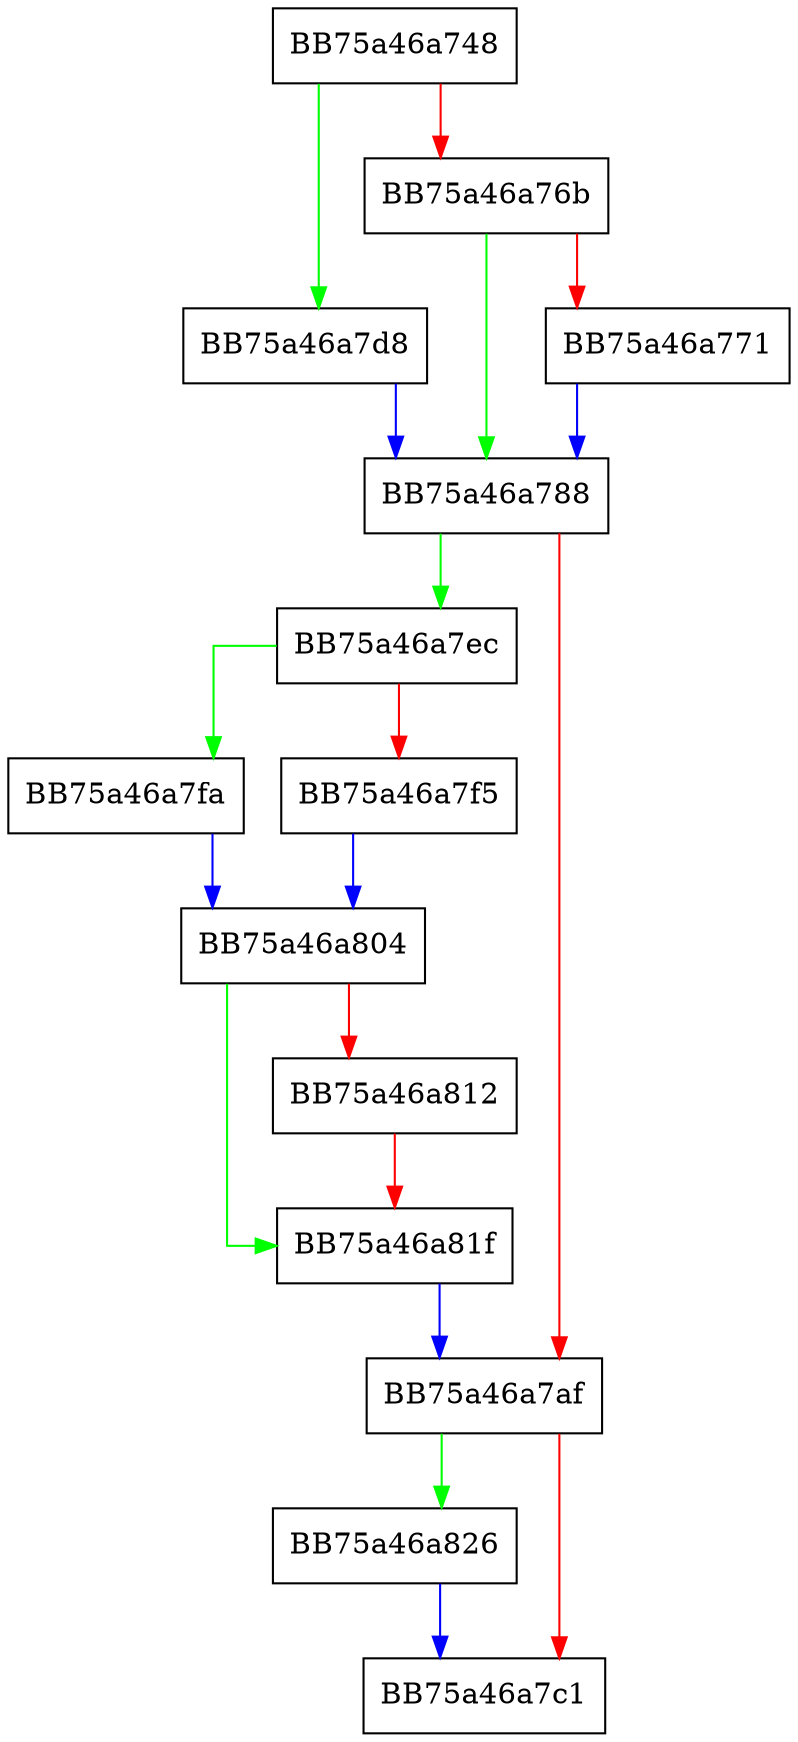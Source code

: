 digraph lua_getinfo {
  node [shape="box"];
  graph [splines=ortho];
  BB75a46a748 -> BB75a46a7d8 [color="green"];
  BB75a46a748 -> BB75a46a76b [color="red"];
  BB75a46a76b -> BB75a46a788 [color="green"];
  BB75a46a76b -> BB75a46a771 [color="red"];
  BB75a46a771 -> BB75a46a788 [color="blue"];
  BB75a46a788 -> BB75a46a7ec [color="green"];
  BB75a46a788 -> BB75a46a7af [color="red"];
  BB75a46a7af -> BB75a46a826 [color="green"];
  BB75a46a7af -> BB75a46a7c1 [color="red"];
  BB75a46a7d8 -> BB75a46a788 [color="blue"];
  BB75a46a7ec -> BB75a46a7fa [color="green"];
  BB75a46a7ec -> BB75a46a7f5 [color="red"];
  BB75a46a7f5 -> BB75a46a804 [color="blue"];
  BB75a46a7fa -> BB75a46a804 [color="blue"];
  BB75a46a804 -> BB75a46a81f [color="green"];
  BB75a46a804 -> BB75a46a812 [color="red"];
  BB75a46a812 -> BB75a46a81f [color="red"];
  BB75a46a81f -> BB75a46a7af [color="blue"];
  BB75a46a826 -> BB75a46a7c1 [color="blue"];
}